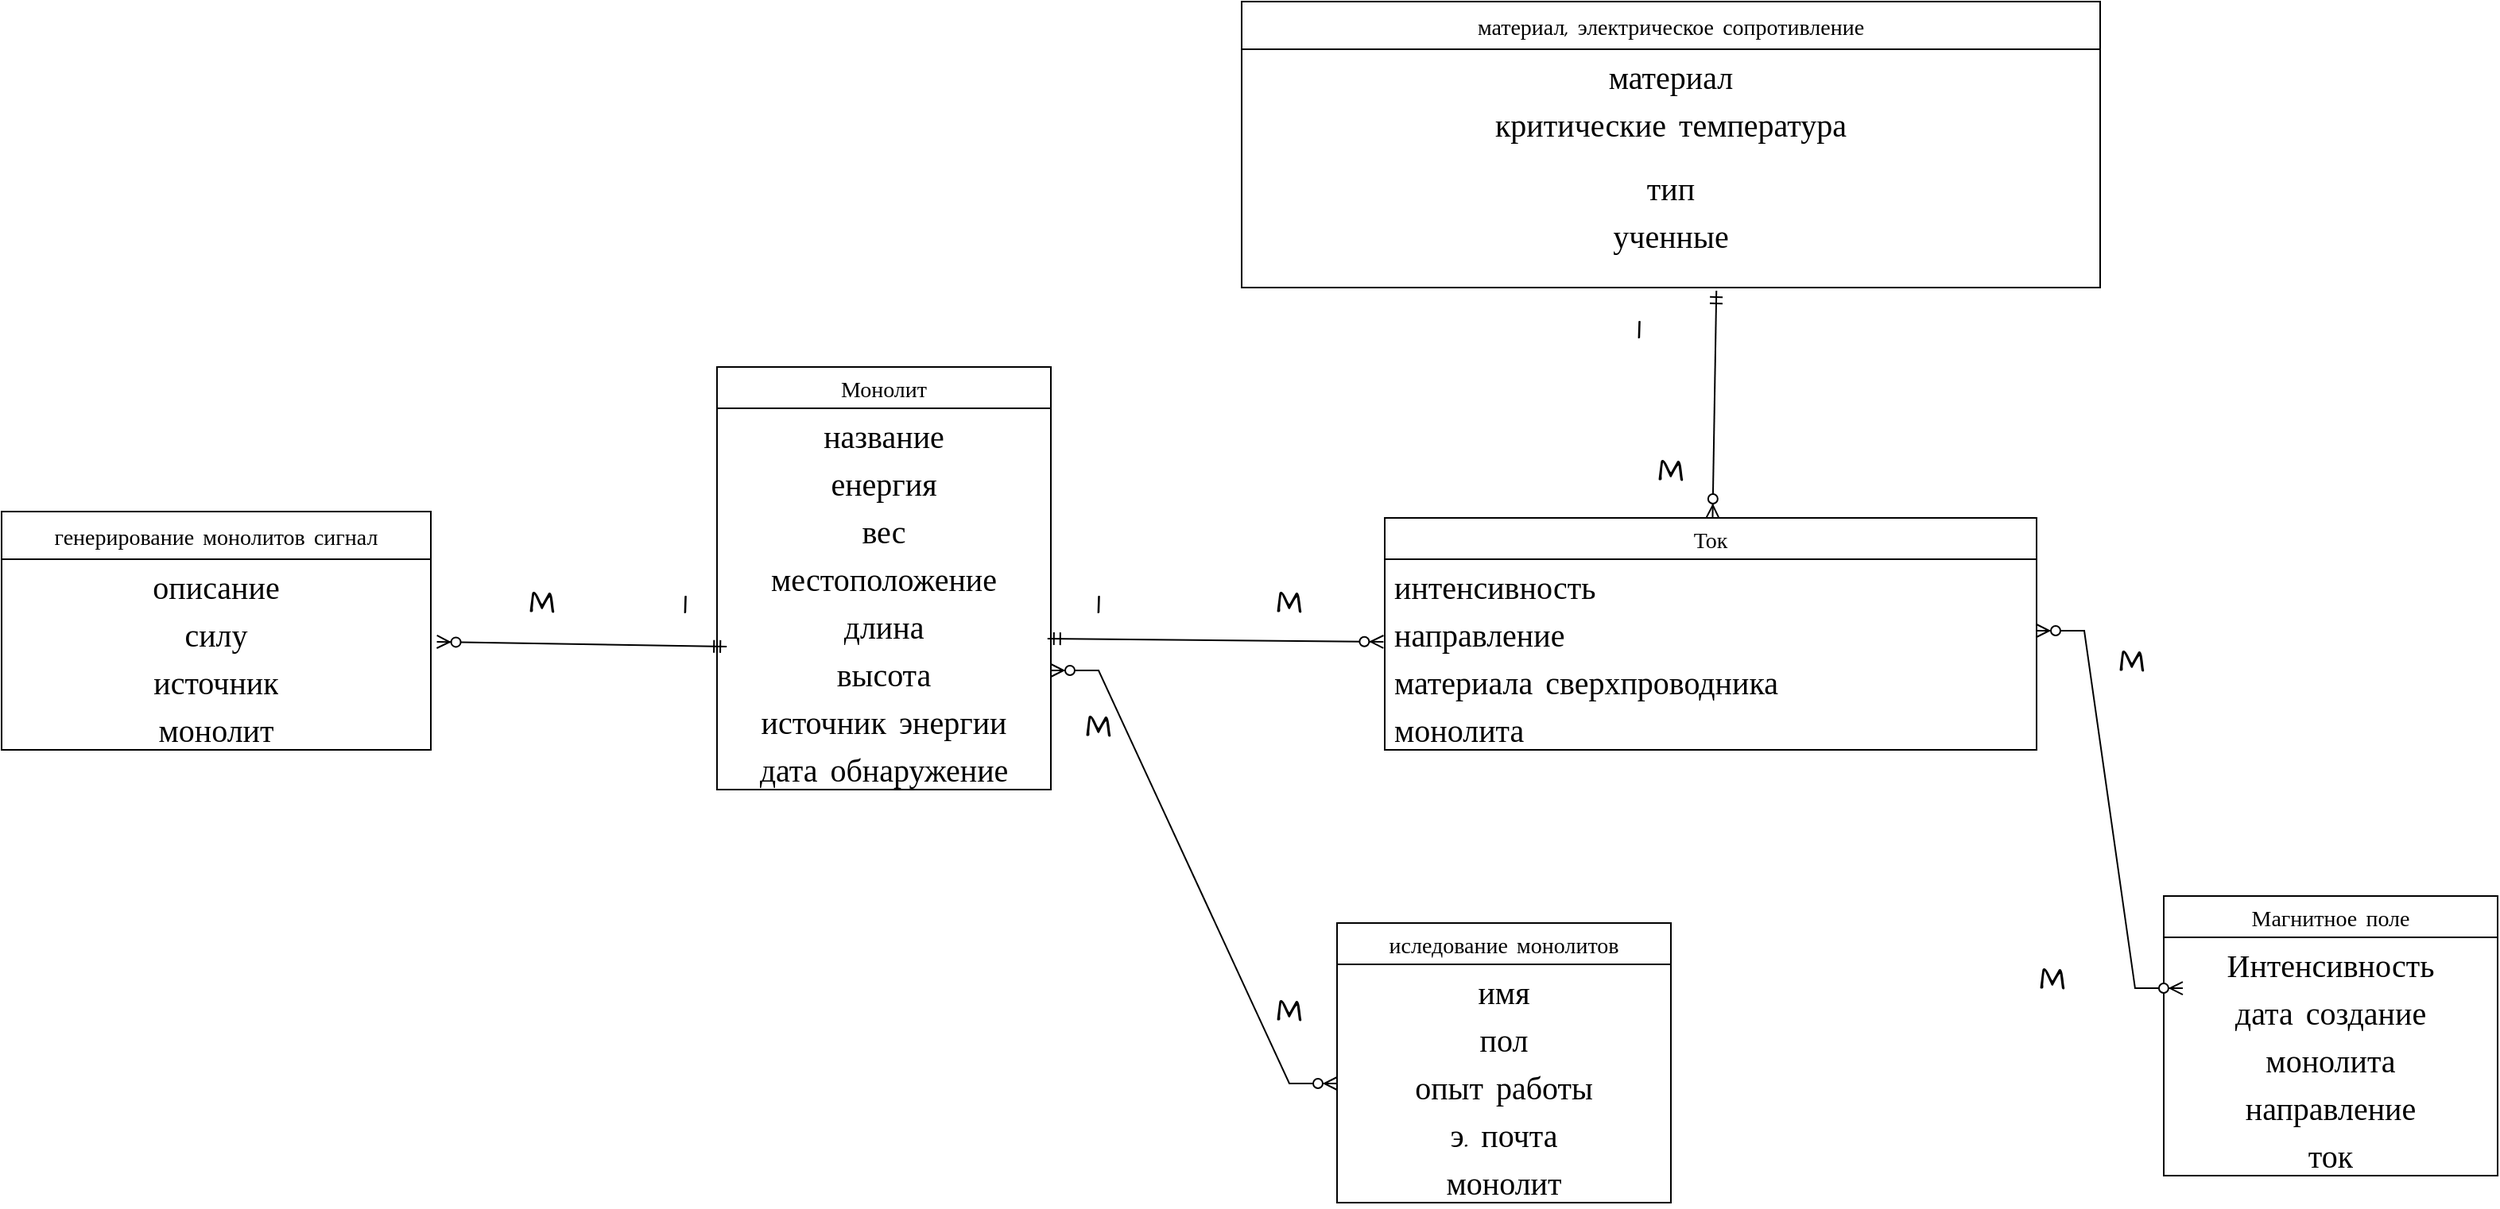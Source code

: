 <mxfile version="21.2.9" type="device">
  <diagram name="Страница 1" id="ii9uXDota7NZWmXqzaZ8">
    <mxGraphModel dx="2637" dy="2356" grid="1" gridSize="10" guides="1" tooltips="1" connect="1" arrows="1" fold="1" page="1" pageScale="1" pageWidth="827" pageHeight="1169" math="0" shadow="0">
      <root>
        <mxCell id="0" />
        <mxCell id="1" parent="0" />
        <mxCell id="NPgVGvEors3NzeWJmZ2Q-1" value="Монолит" style="swimlane;fontStyle=0;childLayout=stackLayout;horizontal=1;startSize=26;horizontalStack=0;resizeParent=1;resizeParentMax=0;resizeLast=0;collapsible=1;marginBottom=0;align=center;fontSize=14;hachureGap=4;fontFamily=Architects Daughter;fontSource=https%3A%2F%2Ffonts.googleapis.com%2Fcss%3Ffamily%3DArchitects%2BDaughter;" parent="1" vertex="1">
          <mxGeometry x="-120" y="10" width="210" height="266" as="geometry" />
        </mxCell>
        <mxCell id="NPgVGvEors3NzeWJmZ2Q-2" value="название" style="text;strokeColor=none;fillColor=none;spacingLeft=4;spacingRight=4;overflow=hidden;rotatable=0;points=[[0,0.5],[1,0.5]];portConstraint=eastwest;fontSize=20;whiteSpace=wrap;html=1;fontFamily=Architects Daughter;align=center;" parent="NPgVGvEors3NzeWJmZ2Q-1" vertex="1">
          <mxGeometry y="26" width="210" height="30" as="geometry" />
        </mxCell>
        <mxCell id="qZmtHwDfyv3w-QU0lX_6-1" value="енергия" style="text;strokeColor=none;fillColor=none;spacingLeft=4;spacingRight=4;overflow=hidden;rotatable=0;points=[[0,0.5],[1,0.5]];portConstraint=eastwest;fontSize=20;whiteSpace=wrap;html=1;fontFamily=Architects Daughter;align=center;" parent="NPgVGvEors3NzeWJmZ2Q-1" vertex="1">
          <mxGeometry y="56" width="210" height="30" as="geometry" />
        </mxCell>
        <mxCell id="NPgVGvEors3NzeWJmZ2Q-3" value="вес" style="text;strokeColor=none;fillColor=none;spacingLeft=4;spacingRight=4;overflow=hidden;rotatable=0;points=[[0,0.5],[1,0.5]];portConstraint=eastwest;fontSize=20;whiteSpace=wrap;html=1;fontFamily=Architects Daughter;align=center;" parent="NPgVGvEors3NzeWJmZ2Q-1" vertex="1">
          <mxGeometry y="86" width="210" height="30" as="geometry" />
        </mxCell>
        <mxCell id="NPgVGvEors3NzeWJmZ2Q-4" value="местоположение " style="text;strokeColor=none;fillColor=none;spacingLeft=4;spacingRight=4;overflow=hidden;rotatable=0;points=[[0,0.5],[1,0.5]];portConstraint=eastwest;fontSize=20;whiteSpace=wrap;html=1;fontFamily=Architects Daughter;align=center;" parent="NPgVGvEors3NzeWJmZ2Q-1" vertex="1">
          <mxGeometry y="116" width="210" height="30" as="geometry" />
        </mxCell>
        <mxCell id="NPgVGvEors3NzeWJmZ2Q-5" value="длина " style="text;strokeColor=none;fillColor=none;spacingLeft=4;spacingRight=4;overflow=hidden;rotatable=0;points=[[0,0.5],[1,0.5]];portConstraint=eastwest;fontSize=20;whiteSpace=wrap;html=1;fontFamily=Architects Daughter;align=center;" parent="NPgVGvEors3NzeWJmZ2Q-1" vertex="1">
          <mxGeometry y="146" width="210" height="30" as="geometry" />
        </mxCell>
        <mxCell id="NPgVGvEors3NzeWJmZ2Q-6" value="высота " style="text;strokeColor=none;fillColor=none;spacingLeft=4;spacingRight=4;overflow=hidden;rotatable=0;points=[[0,0.5],[1,0.5]];portConstraint=eastwest;fontSize=20;whiteSpace=wrap;html=1;fontFamily=Architects Daughter;align=center;" parent="NPgVGvEors3NzeWJmZ2Q-1" vertex="1">
          <mxGeometry y="176" width="210" height="30" as="geometry" />
        </mxCell>
        <mxCell id="NPgVGvEors3NzeWJmZ2Q-7" value="источник энергии" style="text;strokeColor=none;fillColor=none;spacingLeft=4;spacingRight=4;overflow=hidden;rotatable=0;points=[[0,0.5],[1,0.5]];portConstraint=eastwest;fontSize=20;whiteSpace=wrap;html=1;fontFamily=Architects Daughter;align=center;" parent="NPgVGvEors3NzeWJmZ2Q-1" vertex="1">
          <mxGeometry y="206" width="210" height="30" as="geometry" />
        </mxCell>
        <mxCell id="NPgVGvEors3NzeWJmZ2Q-8" value="дата обнаружение" style="text;strokeColor=none;fillColor=none;spacingLeft=4;spacingRight=4;overflow=hidden;rotatable=0;points=[[0,0.5],[1,0.5]];portConstraint=eastwest;fontSize=20;whiteSpace=wrap;html=1;fontFamily=Architects Daughter;align=center;" parent="NPgVGvEors3NzeWJmZ2Q-1" vertex="1">
          <mxGeometry y="236" width="210" height="30" as="geometry" />
        </mxCell>
        <mxCell id="NPgVGvEors3NzeWJmZ2Q-10" value="Ток" style="swimlane;fontStyle=0;childLayout=stackLayout;horizontal=1;startSize=26;horizontalStack=0;resizeParent=1;resizeParentMax=0;resizeLast=0;collapsible=1;marginBottom=0;align=center;fontSize=14;hachureGap=4;fontFamily=Architects Daughter;fontSource=https%3A%2F%2Ffonts.googleapis.com%2Fcss%3Ffamily%3DArchitects%2BDaughter;" parent="1" vertex="1">
          <mxGeometry x="300" y="105" width="410" height="146" as="geometry" />
        </mxCell>
        <mxCell id="NPgVGvEors3NzeWJmZ2Q-11" value="интенсивность " style="text;strokeColor=none;fillColor=none;spacingLeft=4;spacingRight=4;overflow=hidden;rotatable=0;points=[[0,0.5],[1,0.5]];portConstraint=eastwest;fontSize=20;whiteSpace=wrap;html=1;fontFamily=Architects Daughter;" parent="NPgVGvEors3NzeWJmZ2Q-10" vertex="1">
          <mxGeometry y="26" width="410" height="30" as="geometry" />
        </mxCell>
        <mxCell id="NPgVGvEors3NzeWJmZ2Q-12" value="направление " style="text;strokeColor=none;fillColor=none;spacingLeft=4;spacingRight=4;overflow=hidden;rotatable=0;points=[[0,0.5],[1,0.5]];portConstraint=eastwest;fontSize=20;whiteSpace=wrap;html=1;fontFamily=Architects Daughter;" parent="NPgVGvEors3NzeWJmZ2Q-10" vertex="1">
          <mxGeometry y="56" width="410" height="30" as="geometry" />
        </mxCell>
        <mxCell id="NPgVGvEors3NzeWJmZ2Q-13" value=" материала сверхпроводника" style="text;strokeColor=none;fillColor=none;spacingLeft=4;spacingRight=4;overflow=hidden;rotatable=0;points=[[0,0.5],[1,0.5]];portConstraint=eastwest;fontSize=20;whiteSpace=wrap;html=1;fontFamily=Architects Daughter;" parent="NPgVGvEors3NzeWJmZ2Q-10" vertex="1">
          <mxGeometry y="86" width="410" height="30" as="geometry" />
        </mxCell>
        <mxCell id="NPgVGvEors3NzeWJmZ2Q-14" value="монолита" style="text;strokeColor=none;fillColor=none;spacingLeft=4;spacingRight=4;overflow=hidden;rotatable=0;points=[[0,0.5],[1,0.5]];portConstraint=eastwest;fontSize=20;whiteSpace=wrap;html=1;fontFamily=Architects Daughter;" parent="NPgVGvEors3NzeWJmZ2Q-10" vertex="1">
          <mxGeometry y="116" width="410" height="30" as="geometry" />
        </mxCell>
        <mxCell id="NPgVGvEors3NzeWJmZ2Q-15" value="Магнитное поле" style="swimlane;fontStyle=0;childLayout=stackLayout;horizontal=1;startSize=26;horizontalStack=0;resizeParent=1;resizeParentMax=0;resizeLast=0;collapsible=1;marginBottom=0;align=center;fontSize=14;hachureGap=4;fontFamily=Architects Daughter;fontSource=https%3A%2F%2Ffonts.googleapis.com%2Fcss%3Ffamily%3DArchitects%2BDaughter;" parent="1" vertex="1">
          <mxGeometry x="790" y="343" width="210" height="176" as="geometry" />
        </mxCell>
        <mxCell id="NPgVGvEors3NzeWJmZ2Q-16" value="Интенсивность " style="text;strokeColor=none;fillColor=none;spacingLeft=4;spacingRight=4;overflow=hidden;rotatable=0;points=[[0,0.5],[1,0.5]];portConstraint=eastwest;fontSize=20;whiteSpace=wrap;html=1;fontFamily=Architects Daughter;align=center;" parent="NPgVGvEors3NzeWJmZ2Q-15" vertex="1">
          <mxGeometry y="26" width="210" height="30" as="geometry" />
        </mxCell>
        <mxCell id="NPgVGvEors3NzeWJmZ2Q-17" value="дата создание" style="text;strokeColor=none;fillColor=none;spacingLeft=4;spacingRight=4;overflow=hidden;rotatable=0;points=[[0,0.5],[1,0.5]];portConstraint=eastwest;fontSize=20;whiteSpace=wrap;html=1;fontFamily=Architects Daughter;align=center;" parent="NPgVGvEors3NzeWJmZ2Q-15" vertex="1">
          <mxGeometry y="56" width="210" height="30" as="geometry" />
        </mxCell>
        <mxCell id="NPgVGvEors3NzeWJmZ2Q-18" value="монолита" style="text;strokeColor=none;fillColor=none;spacingLeft=4;spacingRight=4;overflow=hidden;rotatable=0;points=[[0,0.5],[1,0.5]];portConstraint=eastwest;fontSize=20;whiteSpace=wrap;html=1;fontFamily=Architects Daughter;align=center;" parent="NPgVGvEors3NzeWJmZ2Q-15" vertex="1">
          <mxGeometry y="86" width="210" height="30" as="geometry" />
        </mxCell>
        <mxCell id="NPgVGvEors3NzeWJmZ2Q-19" value="направление " style="text;strokeColor=none;fillColor=none;spacingLeft=4;spacingRight=4;overflow=hidden;rotatable=0;points=[[0,0.5],[1,0.5]];portConstraint=eastwest;fontSize=20;whiteSpace=wrap;html=1;fontFamily=Architects Daughter;align=center;" parent="NPgVGvEors3NzeWJmZ2Q-15" vertex="1">
          <mxGeometry y="116" width="210" height="30" as="geometry" />
        </mxCell>
        <mxCell id="NPgVGvEors3NzeWJmZ2Q-21" value="ток" style="text;strokeColor=none;fillColor=none;spacingLeft=4;spacingRight=4;overflow=hidden;rotatable=0;points=[[0,0.5],[1,0.5]];portConstraint=eastwest;fontSize=20;whiteSpace=wrap;html=1;fontFamily=Architects Daughter;align=center;" parent="NPgVGvEors3NzeWJmZ2Q-15" vertex="1">
          <mxGeometry y="146" width="210" height="30" as="geometry" />
        </mxCell>
        <mxCell id="NPgVGvEors3NzeWJmZ2Q-23" value="иследование монолитов" style="swimlane;fontStyle=0;childLayout=stackLayout;horizontal=1;startSize=26;horizontalStack=0;resizeParent=1;resizeParentMax=0;resizeLast=0;collapsible=1;marginBottom=0;align=center;fontSize=14;hachureGap=4;fontFamily=Architects Daughter;fontSource=https%3A%2F%2Ffonts.googleapis.com%2Fcss%3Ffamily%3DArchitects%2BDaughter;" parent="1" vertex="1">
          <mxGeometry x="270" y="360" width="210" height="176" as="geometry" />
        </mxCell>
        <mxCell id="NPgVGvEors3NzeWJmZ2Q-24" value="имя" style="text;strokeColor=none;fillColor=none;spacingLeft=4;spacingRight=4;overflow=hidden;rotatable=0;points=[[0,0.5],[1,0.5]];portConstraint=eastwest;fontSize=20;whiteSpace=wrap;html=1;fontFamily=Architects Daughter;align=center;" parent="NPgVGvEors3NzeWJmZ2Q-23" vertex="1">
          <mxGeometry y="26" width="210" height="30" as="geometry" />
        </mxCell>
        <mxCell id="NPgVGvEors3NzeWJmZ2Q-25" value="пол" style="text;strokeColor=none;fillColor=none;spacingLeft=4;spacingRight=4;overflow=hidden;rotatable=0;points=[[0,0.5],[1,0.5]];portConstraint=eastwest;fontSize=20;whiteSpace=wrap;html=1;fontFamily=Architects Daughter;align=center;" parent="NPgVGvEors3NzeWJmZ2Q-23" vertex="1">
          <mxGeometry y="56" width="210" height="30" as="geometry" />
        </mxCell>
        <mxCell id="NPgVGvEors3NzeWJmZ2Q-26" value="опыт работы" style="text;strokeColor=none;fillColor=none;spacingLeft=4;spacingRight=4;overflow=hidden;rotatable=0;points=[[0,0.5],[1,0.5]];portConstraint=eastwest;fontSize=20;whiteSpace=wrap;html=1;fontFamily=Architects Daughter;align=center;" parent="NPgVGvEors3NzeWJmZ2Q-23" vertex="1">
          <mxGeometry y="86" width="210" height="30" as="geometry" />
        </mxCell>
        <mxCell id="NPgVGvEors3NzeWJmZ2Q-27" value="э. почта" style="text;strokeColor=none;fillColor=none;spacingLeft=4;spacingRight=4;overflow=hidden;rotatable=0;points=[[0,0.5],[1,0.5]];portConstraint=eastwest;fontSize=20;whiteSpace=wrap;html=1;fontFamily=Architects Daughter;align=center;" parent="NPgVGvEors3NzeWJmZ2Q-23" vertex="1">
          <mxGeometry y="116" width="210" height="30" as="geometry" />
        </mxCell>
        <mxCell id="NPgVGvEors3NzeWJmZ2Q-29" value="&lt;div&gt;монолит&lt;/div&gt;&lt;div&gt;&lt;br&gt; &lt;/div&gt;" style="text;strokeColor=none;fillColor=none;spacingLeft=4;spacingRight=4;overflow=hidden;rotatable=0;points=[[0,0.5],[1,0.5]];portConstraint=eastwest;fontSize=20;whiteSpace=wrap;html=1;fontFamily=Architects Daughter;align=center;" parent="NPgVGvEors3NzeWJmZ2Q-23" vertex="1">
          <mxGeometry y="146" width="210" height="30" as="geometry" />
        </mxCell>
        <mxCell id="NPgVGvEors3NzeWJmZ2Q-41" value="материал, электрическое сопротивление" style="swimlane;fontStyle=0;childLayout=stackLayout;horizontal=1;startSize=30;horizontalStack=0;resizeParent=1;resizeParentMax=0;resizeLast=0;collapsible=1;marginBottom=0;align=center;fontSize=14;hachureGap=4;fontFamily=Architects Daughter;fontSource=https%3A%2F%2Ffonts.googleapis.com%2Fcss%3Ffamily%3DArchitects%2BDaughter;" parent="1" vertex="1">
          <mxGeometry x="210" y="-220" width="540" height="180" as="geometry" />
        </mxCell>
        <mxCell id="NPgVGvEors3NzeWJmZ2Q-42" value="материал" style="text;strokeColor=none;fillColor=none;spacingLeft=4;spacingRight=4;overflow=hidden;rotatable=0;points=[[0,0.5],[1,0.5]];portConstraint=eastwest;fontSize=20;whiteSpace=wrap;html=1;fontFamily=Architects Daughter;align=center;" parent="NPgVGvEors3NzeWJmZ2Q-41" vertex="1">
          <mxGeometry y="30" width="540" height="30" as="geometry" />
        </mxCell>
        <mxCell id="qZmtHwDfyv3w-QU0lX_6-18" value="критические температура" style="text;strokeColor=none;fillColor=none;spacingLeft=4;spacingRight=4;overflow=hidden;rotatable=0;points=[[0,0.5],[1,0.5]];portConstraint=eastwest;fontSize=20;whiteSpace=wrap;html=1;fontFamily=Architects Daughter;align=center;" parent="NPgVGvEors3NzeWJmZ2Q-41" vertex="1">
          <mxGeometry y="60" width="540" height="40" as="geometry" />
        </mxCell>
        <mxCell id="qZmtHwDfyv3w-QU0lX_6-19" value="тип" style="text;strokeColor=none;fillColor=none;spacingLeft=4;spacingRight=4;overflow=hidden;rotatable=0;points=[[0,0.5],[1,0.5]];portConstraint=eastwest;fontSize=20;whiteSpace=wrap;html=1;fontFamily=Architects Daughter;align=center;" parent="NPgVGvEors3NzeWJmZ2Q-41" vertex="1">
          <mxGeometry y="100" width="540" height="30" as="geometry" />
        </mxCell>
        <mxCell id="qZmtHwDfyv3w-QU0lX_6-20" value="ученные" style="text;strokeColor=none;fillColor=none;spacingLeft=4;spacingRight=4;overflow=hidden;rotatable=0;points=[[0,0.5],[1,0.5]];portConstraint=eastwest;fontSize=20;whiteSpace=wrap;html=1;fontFamily=Architects Daughter;align=center;" parent="NPgVGvEors3NzeWJmZ2Q-41" vertex="1">
          <mxGeometry y="130" width="540" height="50" as="geometry" />
        </mxCell>
        <mxCell id="NPgVGvEors3NzeWJmZ2Q-61" value="" style="fontSize=12;html=1;endArrow=ERzeroToMany;startArrow=ERmandOne;rounded=0;hachureGap=4;fontFamily=Architects Daughter;fontSource=https%3A%2F%2Ffonts.googleapis.com%2Fcss%3Ffamily%3DArchitects%2BDaughter;entryX=-0.002;entryY=0.733;entryDx=0;entryDy=0;entryPerimeter=0;exitX=0.99;exitY=-0.167;exitDx=0;exitDy=0;exitPerimeter=0;" parent="1" source="NPgVGvEors3NzeWJmZ2Q-6" target="NPgVGvEors3NzeWJmZ2Q-12" edge="1">
          <mxGeometry width="100" height="100" relative="1" as="geometry">
            <mxPoint x="130" y="380" as="sourcePoint" />
            <mxPoint x="230" y="280" as="targetPoint" />
          </mxGeometry>
        </mxCell>
        <mxCell id="NPgVGvEors3NzeWJmZ2Q-66" value="" style="fontSize=12;html=1;endArrow=ERzeroToMany;startArrow=ERmandOne;rounded=0;hachureGap=4;fontFamily=Architects Daughter;fontSource=https%3A%2F%2Ffonts.googleapis.com%2Fcss%3Ffamily%3DArchitects%2BDaughter;exitX=0.553;exitY=1.04;exitDx=0;exitDy=0;exitPerimeter=0;" parent="1" source="qZmtHwDfyv3w-QU0lX_6-20" target="NPgVGvEors3NzeWJmZ2Q-10" edge="1">
          <mxGeometry width="100" height="100" relative="1" as="geometry">
            <mxPoint x="500" y="-10" as="sourcePoint" />
            <mxPoint x="930" y="460" as="targetPoint" />
          </mxGeometry>
        </mxCell>
        <mxCell id="NPgVGvEors3NzeWJmZ2Q-84" value="1" style="text;html=1;strokeColor=none;fillColor=none;align=center;verticalAlign=middle;whiteSpace=wrap;rounded=0;fontSize=20;fontFamily=Architects Daughter;" parent="1" vertex="1">
          <mxGeometry x="90" y="143" width="60" height="30" as="geometry" />
        </mxCell>
        <mxCell id="NPgVGvEors3NzeWJmZ2Q-85" value="M" style="text;html=1;strokeColor=none;fillColor=none;align=center;verticalAlign=middle;whiteSpace=wrap;rounded=0;fontSize=20;fontFamily=Architects Daughter;" parent="1" vertex="1">
          <mxGeometry x="210" y="143" width="60" height="30" as="geometry" />
        </mxCell>
        <mxCell id="NPgVGvEors3NzeWJmZ2Q-90" value="1" style="text;html=1;strokeColor=none;fillColor=none;align=center;verticalAlign=middle;whiteSpace=wrap;rounded=0;fontSize=20;fontFamily=Architects Daughter;" parent="1" vertex="1">
          <mxGeometry x="430" y="-30" width="60" height="30" as="geometry" />
        </mxCell>
        <mxCell id="NPgVGvEors3NzeWJmZ2Q-91" value="M" style="text;html=1;strokeColor=none;fillColor=none;align=center;verticalAlign=middle;whiteSpace=wrap;rounded=0;fontSize=20;fontFamily=Architects Daughter;" parent="1" vertex="1">
          <mxGeometry x="450" y="60" width="60" height="30" as="geometry" />
        </mxCell>
        <mxCell id="mkR1AAEKaHOxOpCG894C-1" value="генерирование монолитов сигнал" style="swimlane;fontStyle=0;childLayout=stackLayout;horizontal=1;startSize=30;horizontalStack=0;resizeParent=1;resizeParentMax=0;resizeLast=0;collapsible=1;marginBottom=0;align=center;fontSize=14;hachureGap=4;fontFamily=Architects Daughter;fontSource=https%3A%2F%2Ffonts.googleapis.com%2Fcss%3Ffamily%3DArchitects%2BDaughter;" vertex="1" parent="1">
          <mxGeometry x="-570" y="101" width="270" height="150" as="geometry" />
        </mxCell>
        <mxCell id="mkR1AAEKaHOxOpCG894C-2" value="описание " style="text;strokeColor=none;fillColor=none;spacingLeft=4;spacingRight=4;overflow=hidden;rotatable=0;points=[[0,0.5],[1,0.5]];portConstraint=eastwest;fontSize=20;whiteSpace=wrap;html=1;fontFamily=Architects Daughter;align=center;" vertex="1" parent="mkR1AAEKaHOxOpCG894C-1">
          <mxGeometry y="30" width="270" height="30" as="geometry" />
        </mxCell>
        <mxCell id="mkR1AAEKaHOxOpCG894C-3" value="силу " style="text;strokeColor=none;fillColor=none;spacingLeft=4;spacingRight=4;overflow=hidden;rotatable=0;points=[[0,0.5],[1,0.5]];portConstraint=eastwest;fontSize=20;whiteSpace=wrap;html=1;fontFamily=Architects Daughter;align=center;" vertex="1" parent="mkR1AAEKaHOxOpCG894C-1">
          <mxGeometry y="60" width="270" height="30" as="geometry" />
        </mxCell>
        <mxCell id="mkR1AAEKaHOxOpCG894C-4" value="источник" style="text;strokeColor=none;fillColor=none;spacingLeft=4;spacingRight=4;overflow=hidden;rotatable=0;points=[[0,0.5],[1,0.5]];portConstraint=eastwest;fontSize=20;whiteSpace=wrap;html=1;fontFamily=Architects Daughter;align=center;" vertex="1" parent="mkR1AAEKaHOxOpCG894C-1">
          <mxGeometry y="90" width="270" height="30" as="geometry" />
        </mxCell>
        <mxCell id="mkR1AAEKaHOxOpCG894C-5" value="монолит" style="text;strokeColor=none;fillColor=none;spacingLeft=4;spacingRight=4;overflow=hidden;rotatable=0;points=[[0,0.5],[1,0.5]];portConstraint=eastwest;fontSize=20;whiteSpace=wrap;html=1;fontFamily=Architects Daughter;align=center;" vertex="1" parent="mkR1AAEKaHOxOpCG894C-1">
          <mxGeometry y="120" width="270" height="30" as="geometry" />
        </mxCell>
        <mxCell id="mkR1AAEKaHOxOpCG894C-6" value="" style="fontSize=12;html=1;endArrow=ERzeroToMany;startArrow=ERmandOne;rounded=0;hachureGap=4;fontFamily=Architects Daughter;fontSource=https%3A%2F%2Ffonts.googleapis.com%2Fcss%3Ffamily%3DArchitects%2BDaughter;entryX=1.014;entryY=0.733;entryDx=0;entryDy=0;entryPerimeter=0;exitX=0.029;exitY=0;exitDx=0;exitDy=0;exitPerimeter=0;" edge="1" parent="1" source="NPgVGvEors3NzeWJmZ2Q-6" target="mkR1AAEKaHOxOpCG894C-3">
          <mxGeometry width="100" height="100" relative="1" as="geometry">
            <mxPoint x="-290" y="421" as="sourcePoint" />
            <mxPoint x="-210" y="210" as="targetPoint" />
          </mxGeometry>
        </mxCell>
        <mxCell id="mkR1AAEKaHOxOpCG894C-7" value="1" style="text;html=1;strokeColor=none;fillColor=none;align=center;verticalAlign=middle;whiteSpace=wrap;rounded=0;fontSize=20;fontFamily=Architects Daughter;" vertex="1" parent="1">
          <mxGeometry x="-170" y="143" width="60" height="30" as="geometry" />
        </mxCell>
        <mxCell id="mkR1AAEKaHOxOpCG894C-8" value="M" style="text;html=1;strokeColor=none;fillColor=none;align=center;verticalAlign=middle;whiteSpace=wrap;rounded=0;fontSize=20;fontFamily=Architects Daughter;" vertex="1" parent="1">
          <mxGeometry x="-260" y="143" width="60" height="30" as="geometry" />
        </mxCell>
        <mxCell id="mkR1AAEKaHOxOpCG894C-11" value="M" style="text;html=1;strokeColor=none;fillColor=none;align=center;verticalAlign=middle;whiteSpace=wrap;rounded=0;fontSize=20;fontFamily=Architects Daughter;" vertex="1" parent="1">
          <mxGeometry x="210" y="400" width="60" height="30" as="geometry" />
        </mxCell>
        <mxCell id="mkR1AAEKaHOxOpCG894C-12" value="M" style="text;html=1;strokeColor=none;fillColor=none;align=center;verticalAlign=middle;whiteSpace=wrap;rounded=0;fontSize=20;fontFamily=Architects Daughter;" vertex="1" parent="1">
          <mxGeometry x="90" y="221" width="60" height="30" as="geometry" />
        </mxCell>
        <mxCell id="mkR1AAEKaHOxOpCG894C-13" value="M" style="text;html=1;strokeColor=none;fillColor=none;align=center;verticalAlign=middle;whiteSpace=wrap;rounded=0;fontSize=20;fontFamily=Architects Daughter;" vertex="1" parent="1">
          <mxGeometry x="740" y="180" width="60" height="30" as="geometry" />
        </mxCell>
        <mxCell id="mkR1AAEKaHOxOpCG894C-14" value="M" style="text;html=1;strokeColor=none;fillColor=none;align=center;verticalAlign=middle;whiteSpace=wrap;rounded=0;fontSize=20;fontFamily=Architects Daughter;" vertex="1" parent="1">
          <mxGeometry x="690" y="380" width="60" height="30" as="geometry" />
        </mxCell>
        <mxCell id="mkR1AAEKaHOxOpCG894C-15" value="" style="edgeStyle=entityRelationEdgeStyle;fontSize=12;html=1;endArrow=ERzeroToMany;endFill=1;startArrow=ERzeroToMany;rounded=0;hachureGap=4;fontFamily=Architects Daughter;fontSource=https%3A%2F%2Ffonts.googleapis.com%2Fcss%3Ffamily%3DArchitects%2BDaughter;" edge="1" parent="1" source="NPgVGvEors3NzeWJmZ2Q-26" target="NPgVGvEors3NzeWJmZ2Q-6">
          <mxGeometry width="100" height="100" relative="1" as="geometry">
            <mxPoint x="10" y="481" as="sourcePoint" />
            <mxPoint x="110" y="381" as="targetPoint" />
          </mxGeometry>
        </mxCell>
        <mxCell id="mkR1AAEKaHOxOpCG894C-16" value="" style="edgeStyle=entityRelationEdgeStyle;fontSize=12;html=1;endArrow=ERzeroToMany;endFill=1;startArrow=ERzeroToMany;rounded=0;hachureGap=4;fontFamily=Architects Daughter;fontSource=https%3A%2F%2Ffonts.googleapis.com%2Fcss%3Ffamily%3DArchitects%2BDaughter;exitX=0.057;exitY=0.067;exitDx=0;exitDy=0;exitPerimeter=0;" edge="1" parent="1" source="NPgVGvEors3NzeWJmZ2Q-17" target="NPgVGvEors3NzeWJmZ2Q-12">
          <mxGeometry width="100" height="100" relative="1" as="geometry">
            <mxPoint x="1000" y="400" as="sourcePoint" />
            <mxPoint x="820" y="140" as="targetPoint" />
          </mxGeometry>
        </mxCell>
      </root>
    </mxGraphModel>
  </diagram>
</mxfile>
